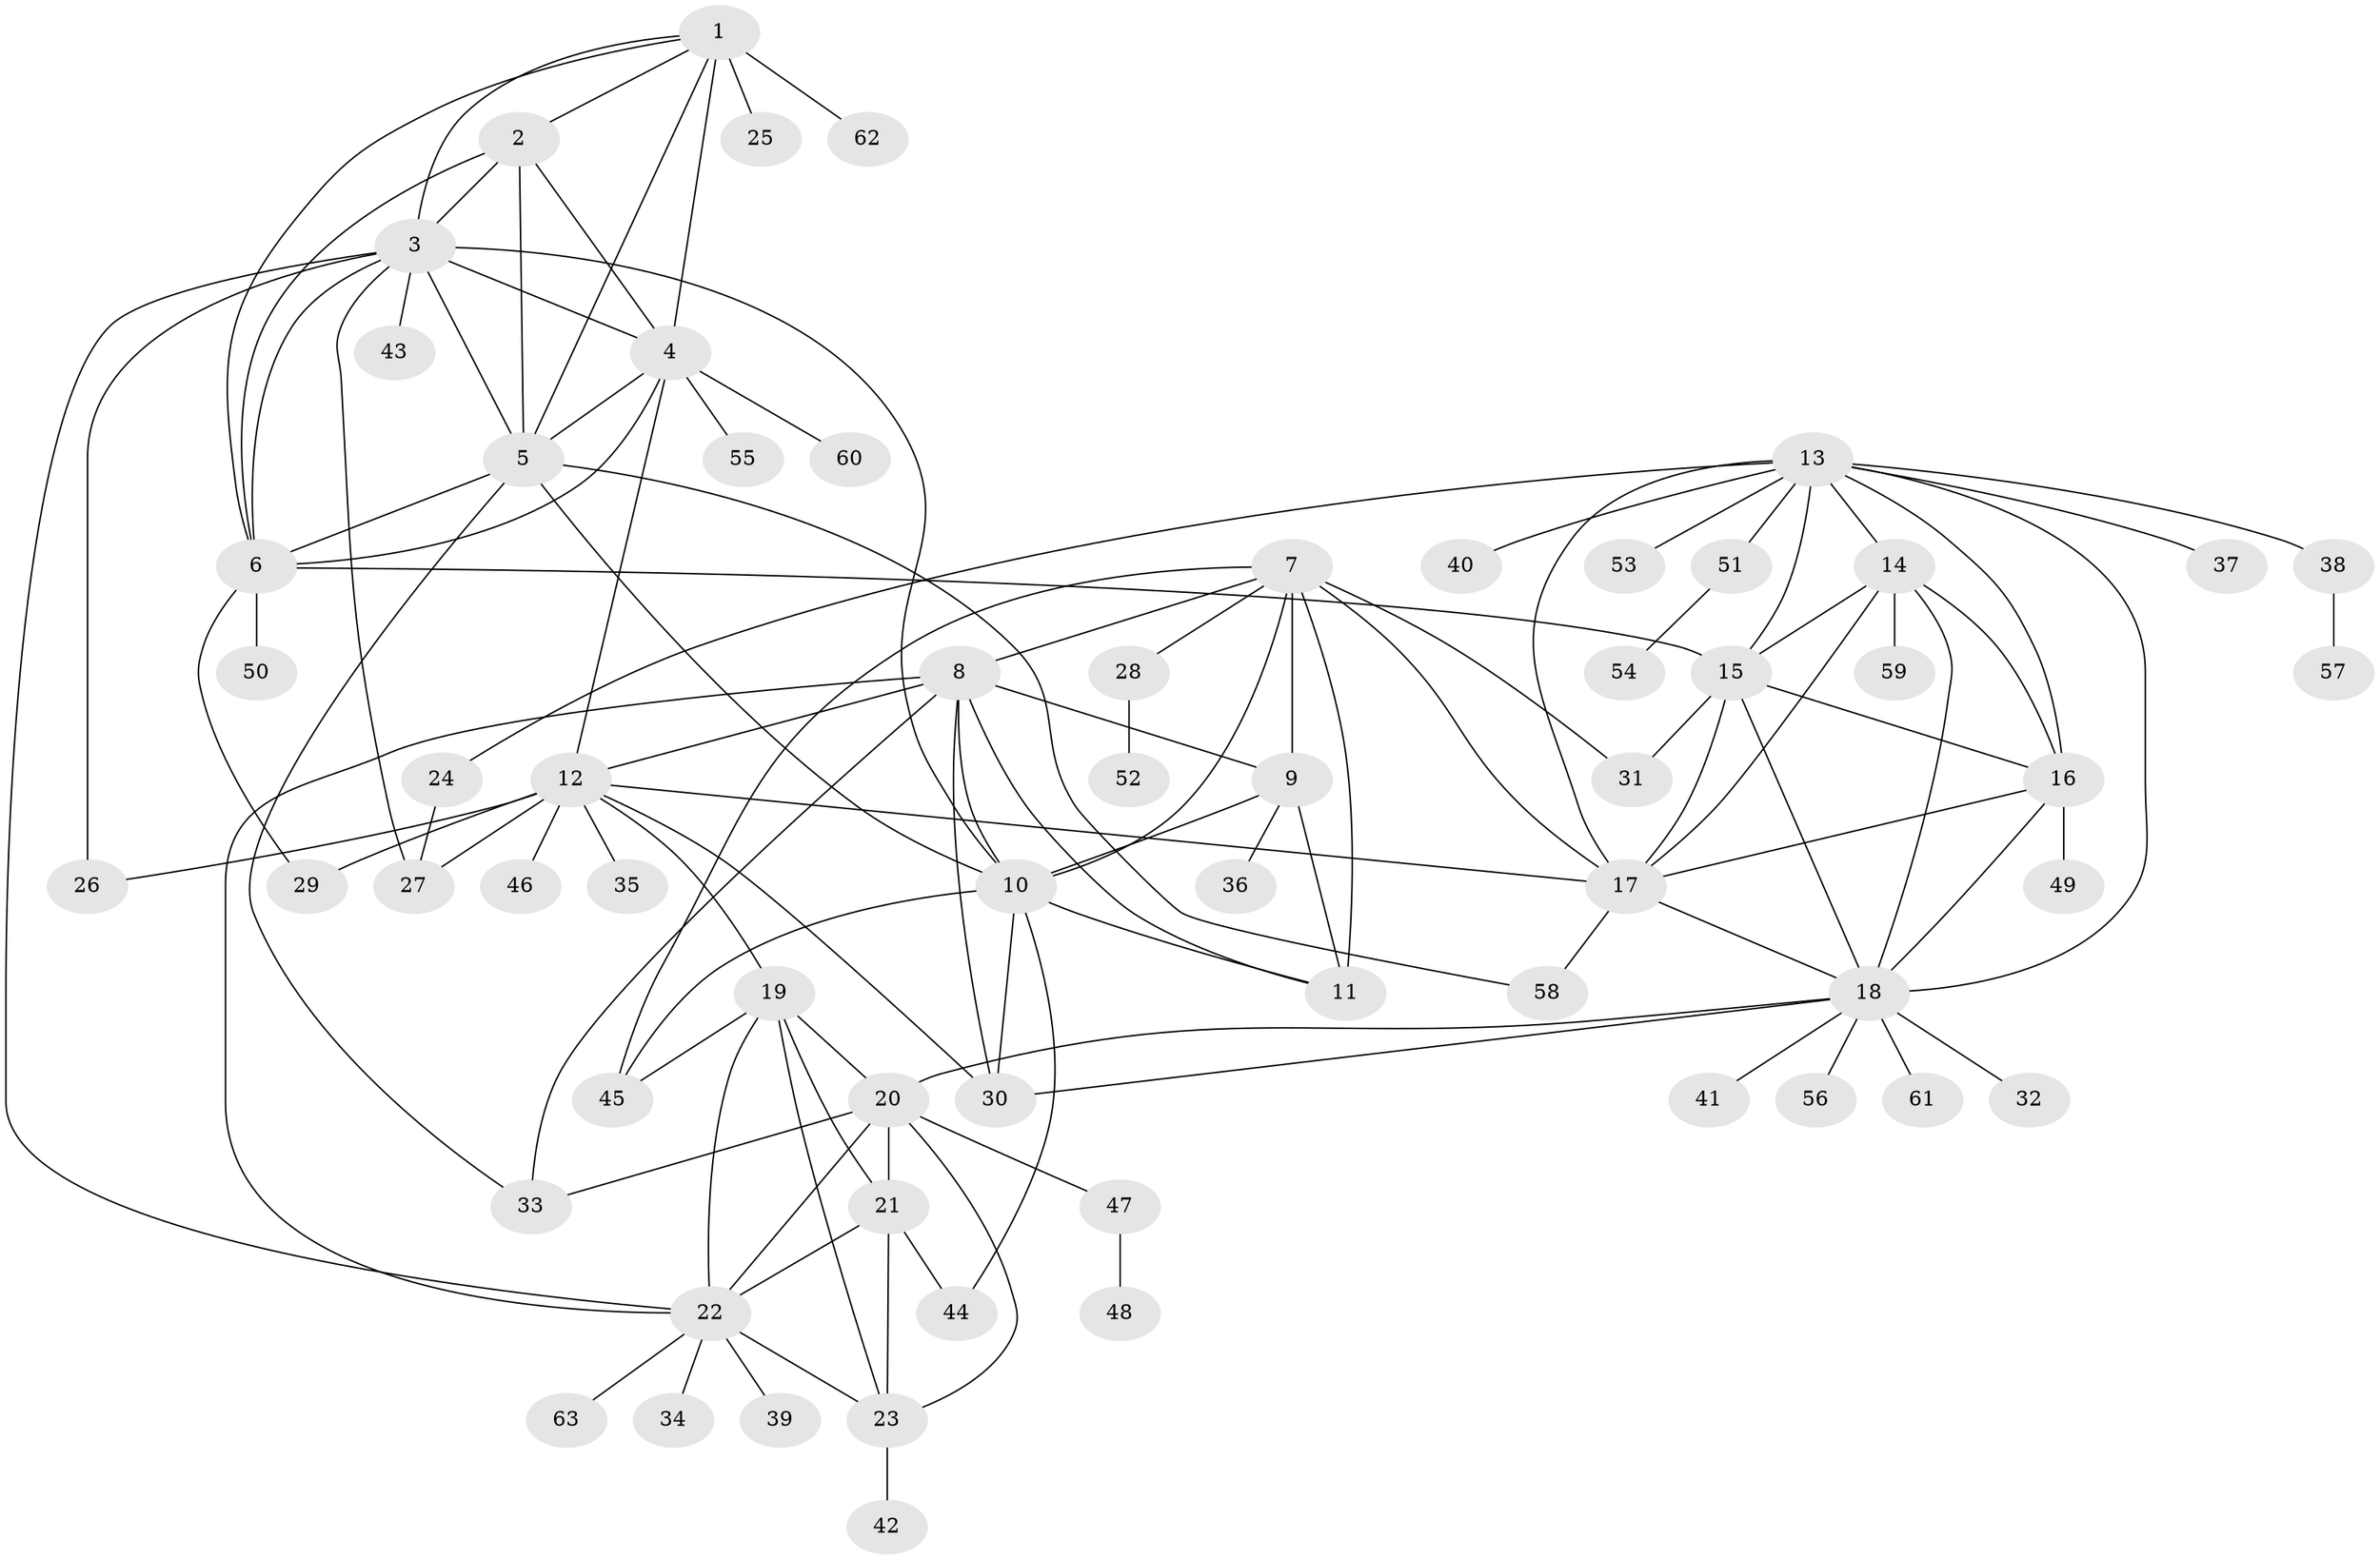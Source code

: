 // original degree distribution, {11: 0.031746031746031744, 8: 0.015873015873015872, 9: 0.023809523809523808, 6: 0.015873015873015872, 10: 0.031746031746031744, 7: 0.07142857142857142, 12: 0.031746031746031744, 5: 0.007936507936507936, 14: 0.007936507936507936, 1: 0.5873015873015873, 2: 0.1349206349206349, 3: 0.03968253968253968}
// Generated by graph-tools (version 1.1) at 2025/37/03/09/25 02:37:17]
// undirected, 63 vertices, 115 edges
graph export_dot {
graph [start="1"]
  node [color=gray90,style=filled];
  1;
  2;
  3;
  4;
  5;
  6;
  7;
  8;
  9;
  10;
  11;
  12;
  13;
  14;
  15;
  16;
  17;
  18;
  19;
  20;
  21;
  22;
  23;
  24;
  25;
  26;
  27;
  28;
  29;
  30;
  31;
  32;
  33;
  34;
  35;
  36;
  37;
  38;
  39;
  40;
  41;
  42;
  43;
  44;
  45;
  46;
  47;
  48;
  49;
  50;
  51;
  52;
  53;
  54;
  55;
  56;
  57;
  58;
  59;
  60;
  61;
  62;
  63;
  1 -- 2 [weight=1.0];
  1 -- 3 [weight=1.0];
  1 -- 4 [weight=1.0];
  1 -- 5 [weight=1.0];
  1 -- 6 [weight=1.0];
  1 -- 25 [weight=4.0];
  1 -- 62 [weight=1.0];
  2 -- 3 [weight=1.0];
  2 -- 4 [weight=1.0];
  2 -- 5 [weight=3.0];
  2 -- 6 [weight=1.0];
  3 -- 4 [weight=1.0];
  3 -- 5 [weight=1.0];
  3 -- 6 [weight=1.0];
  3 -- 10 [weight=1.0];
  3 -- 22 [weight=1.0];
  3 -- 26 [weight=1.0];
  3 -- 27 [weight=1.0];
  3 -- 43 [weight=1.0];
  4 -- 5 [weight=1.0];
  4 -- 6 [weight=1.0];
  4 -- 12 [weight=1.0];
  4 -- 55 [weight=1.0];
  4 -- 60 [weight=1.0];
  5 -- 6 [weight=1.0];
  5 -- 10 [weight=1.0];
  5 -- 33 [weight=1.0];
  5 -- 58 [weight=1.0];
  6 -- 15 [weight=1.0];
  6 -- 29 [weight=1.0];
  6 -- 50 [weight=2.0];
  7 -- 8 [weight=2.0];
  7 -- 9 [weight=2.0];
  7 -- 10 [weight=2.0];
  7 -- 11 [weight=3.0];
  7 -- 17 [weight=1.0];
  7 -- 28 [weight=1.0];
  7 -- 31 [weight=1.0];
  7 -- 45 [weight=1.0];
  8 -- 9 [weight=1.0];
  8 -- 10 [weight=1.0];
  8 -- 11 [weight=1.0];
  8 -- 12 [weight=1.0];
  8 -- 22 [weight=1.0];
  8 -- 30 [weight=1.0];
  8 -- 33 [weight=1.0];
  9 -- 10 [weight=1.0];
  9 -- 11 [weight=1.0];
  9 -- 36 [weight=4.0];
  10 -- 11 [weight=1.0];
  10 -- 30 [weight=1.0];
  10 -- 44 [weight=1.0];
  10 -- 45 [weight=1.0];
  12 -- 17 [weight=1.0];
  12 -- 19 [weight=1.0];
  12 -- 26 [weight=2.0];
  12 -- 27 [weight=4.0];
  12 -- 29 [weight=1.0];
  12 -- 30 [weight=8.0];
  12 -- 35 [weight=2.0];
  12 -- 46 [weight=1.0];
  13 -- 14 [weight=1.0];
  13 -- 15 [weight=1.0];
  13 -- 16 [weight=1.0];
  13 -- 17 [weight=1.0];
  13 -- 18 [weight=1.0];
  13 -- 24 [weight=1.0];
  13 -- 37 [weight=1.0];
  13 -- 38 [weight=1.0];
  13 -- 40 [weight=1.0];
  13 -- 51 [weight=1.0];
  13 -- 53 [weight=1.0];
  14 -- 15 [weight=1.0];
  14 -- 16 [weight=1.0];
  14 -- 17 [weight=1.0];
  14 -- 18 [weight=1.0];
  14 -- 59 [weight=1.0];
  15 -- 16 [weight=1.0];
  15 -- 17 [weight=1.0];
  15 -- 18 [weight=1.0];
  15 -- 31 [weight=1.0];
  16 -- 17 [weight=1.0];
  16 -- 18 [weight=1.0];
  16 -- 49 [weight=4.0];
  17 -- 18 [weight=1.0];
  17 -- 58 [weight=1.0];
  18 -- 20 [weight=1.0];
  18 -- 30 [weight=1.0];
  18 -- 32 [weight=1.0];
  18 -- 41 [weight=1.0];
  18 -- 56 [weight=1.0];
  18 -- 61 [weight=1.0];
  19 -- 20 [weight=2.0];
  19 -- 21 [weight=1.0];
  19 -- 22 [weight=1.0];
  19 -- 23 [weight=1.0];
  19 -- 45 [weight=5.0];
  20 -- 21 [weight=2.0];
  20 -- 22 [weight=2.0];
  20 -- 23 [weight=2.0];
  20 -- 33 [weight=1.0];
  20 -- 47 [weight=1.0];
  21 -- 22 [weight=1.0];
  21 -- 23 [weight=1.0];
  21 -- 44 [weight=1.0];
  22 -- 23 [weight=1.0];
  22 -- 34 [weight=1.0];
  22 -- 39 [weight=1.0];
  22 -- 63 [weight=1.0];
  23 -- 42 [weight=3.0];
  24 -- 27 [weight=1.0];
  28 -- 52 [weight=1.0];
  38 -- 57 [weight=1.0];
  47 -- 48 [weight=1.0];
  51 -- 54 [weight=1.0];
}
